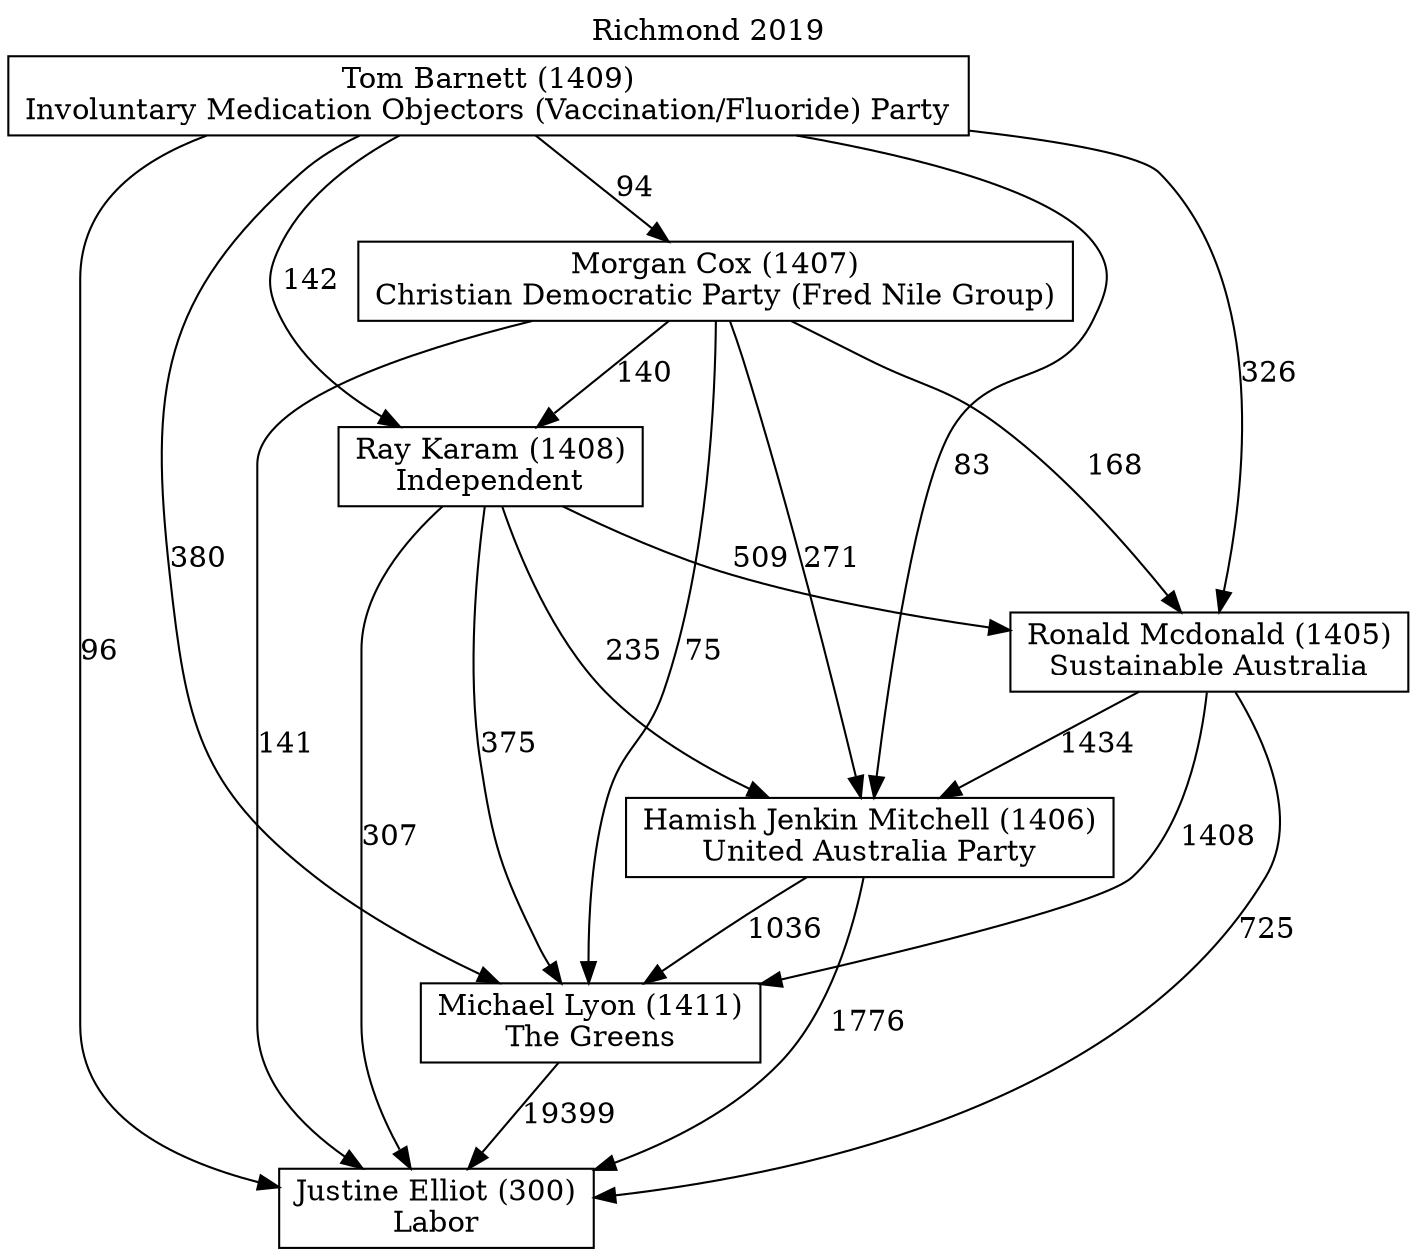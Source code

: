 // House preference flow
digraph "Justine Elliot (300)_Richmond_2019" {
	graph [label="Richmond 2019" labelloc=t mclimit=10]
	node [shape=box]
	"Justine Elliot (300)" [label="Justine Elliot (300)
Labor"]
	"Michael Lyon (1411)" [label="Michael Lyon (1411)
The Greens"]
	"Hamish Jenkin Mitchell (1406)" [label="Hamish Jenkin Mitchell (1406)
United Australia Party"]
	"Ronald Mcdonald (1405)" [label="Ronald Mcdonald (1405)
Sustainable Australia"]
	"Ray Karam (1408)" [label="Ray Karam (1408)
Independent"]
	"Morgan Cox (1407)" [label="Morgan Cox (1407)
Christian Democratic Party (Fred Nile Group)"]
	"Tom Barnett (1409)" [label="Tom Barnett (1409)
Involuntary Medication Objectors (Vaccination/Fluoride) Party"]
	"Michael Lyon (1411)" -> "Justine Elliot (300)" [label=19399]
	"Hamish Jenkin Mitchell (1406)" -> "Michael Lyon (1411)" [label=1036]
	"Ronald Mcdonald (1405)" -> "Hamish Jenkin Mitchell (1406)" [label=1434]
	"Ray Karam (1408)" -> "Ronald Mcdonald (1405)" [label=509]
	"Morgan Cox (1407)" -> "Ray Karam (1408)" [label=140]
	"Tom Barnett (1409)" -> "Morgan Cox (1407)" [label=94]
	"Hamish Jenkin Mitchell (1406)" -> "Justine Elliot (300)" [label=1776]
	"Ronald Mcdonald (1405)" -> "Justine Elliot (300)" [label=725]
	"Ray Karam (1408)" -> "Justine Elliot (300)" [label=307]
	"Morgan Cox (1407)" -> "Justine Elliot (300)" [label=141]
	"Tom Barnett (1409)" -> "Justine Elliot (300)" [label=96]
	"Tom Barnett (1409)" -> "Ray Karam (1408)" [label=142]
	"Morgan Cox (1407)" -> "Ronald Mcdonald (1405)" [label=168]
	"Tom Barnett (1409)" -> "Ronald Mcdonald (1405)" [label=326]
	"Ray Karam (1408)" -> "Hamish Jenkin Mitchell (1406)" [label=235]
	"Morgan Cox (1407)" -> "Hamish Jenkin Mitchell (1406)" [label=271]
	"Tom Barnett (1409)" -> "Hamish Jenkin Mitchell (1406)" [label=83]
	"Ronald Mcdonald (1405)" -> "Michael Lyon (1411)" [label=1408]
	"Ray Karam (1408)" -> "Michael Lyon (1411)" [label=375]
	"Morgan Cox (1407)" -> "Michael Lyon (1411)" [label=75]
	"Tom Barnett (1409)" -> "Michael Lyon (1411)" [label=380]
}
